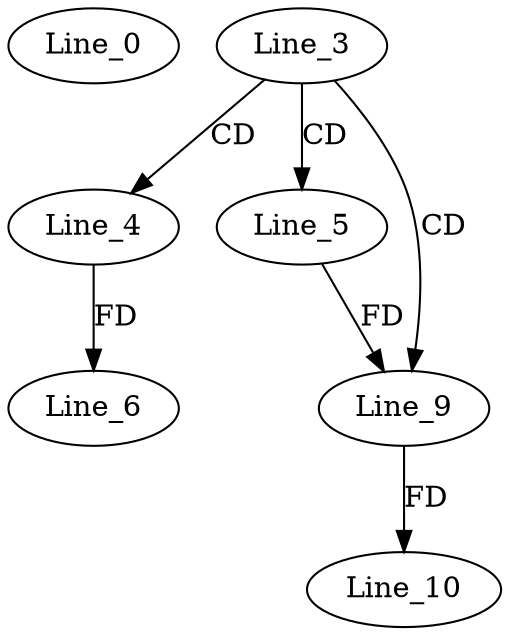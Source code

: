 digraph G {
  Line_0;
  Line_3;
  Line_4;
  Line_5;
  Line_6;
  Line_9;
  Line_9;
  Line_10;
  Line_3 -> Line_4 [ label="CD" ];
  Line_3 -> Line_5 [ label="CD" ];
  Line_4 -> Line_6 [ label="FD" ];
  Line_3 -> Line_9 [ label="CD" ];
  Line_5 -> Line_9 [ label="FD" ];
  Line_9 -> Line_10 [ label="FD" ];
}
